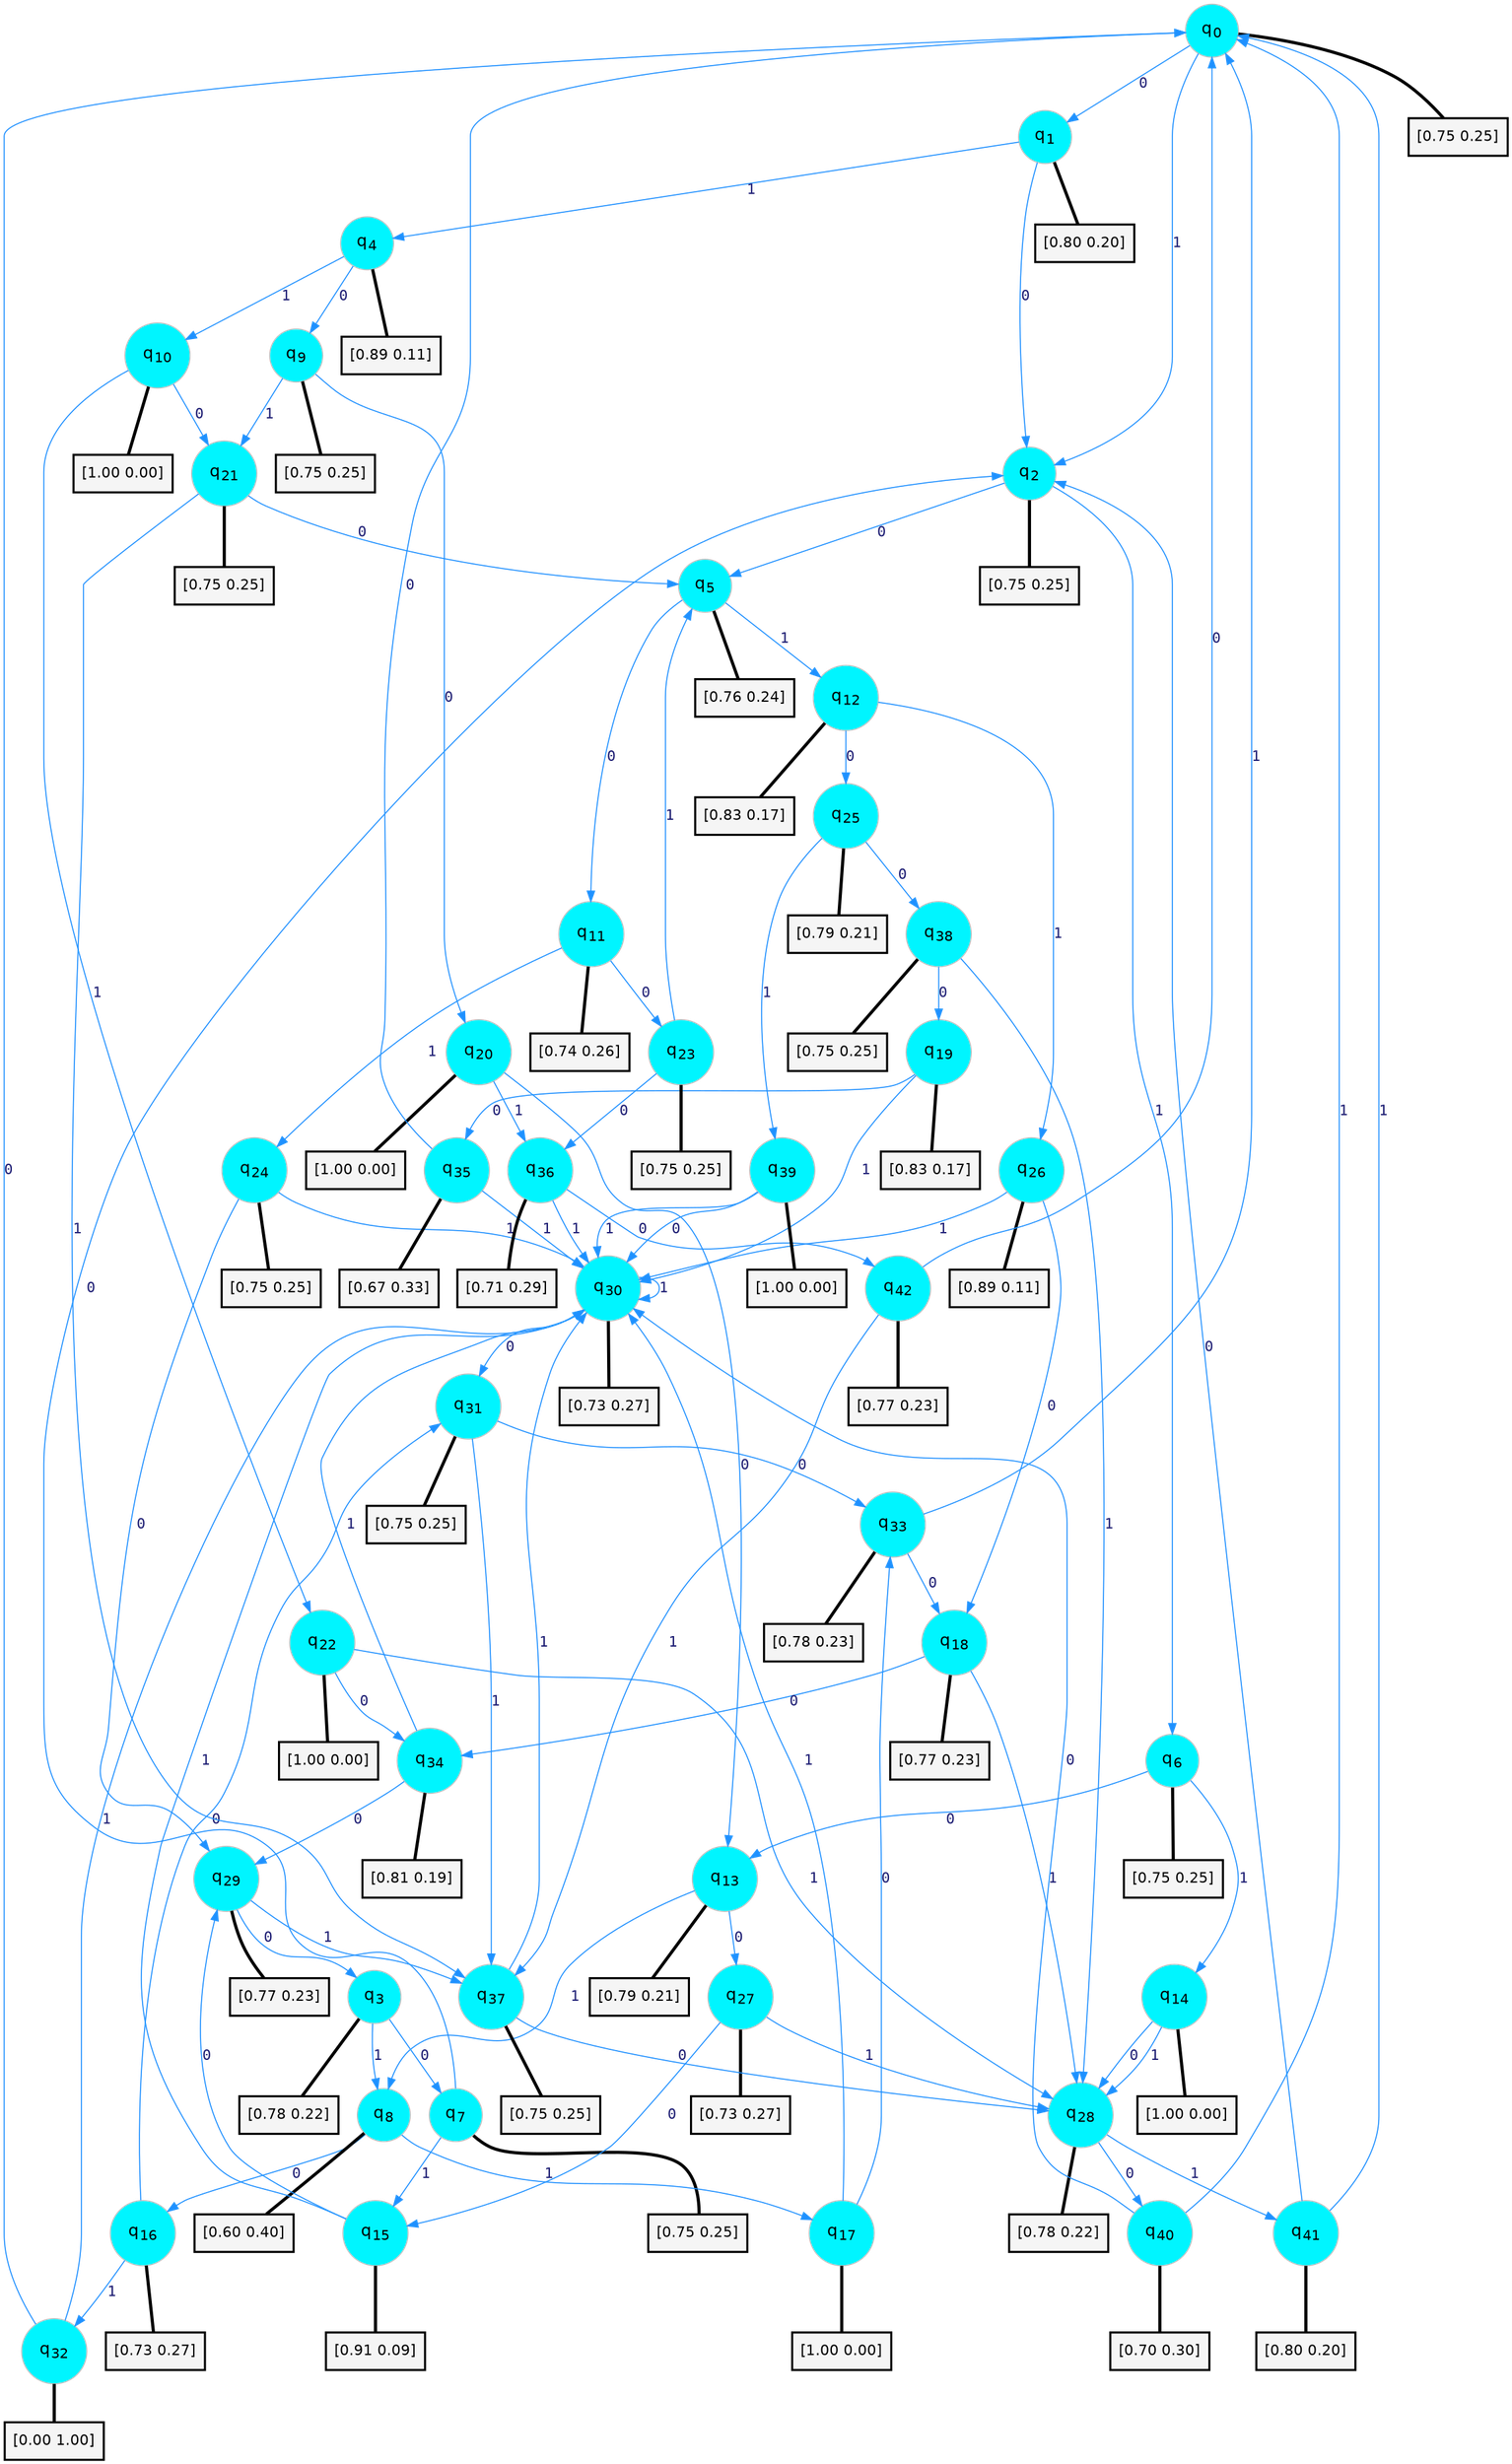 digraph G {
graph [
bgcolor=transparent, dpi=300, rankdir=TD, size="40,25"];
node [
color=gray, fillcolor=turquoise1, fontcolor=black, fontname=Helvetica, fontsize=16, fontweight=bold, shape=circle, style=filled];
edge [
arrowsize=1, color=dodgerblue1, fontcolor=midnightblue, fontname=courier, fontweight=bold, penwidth=1, style=solid, weight=20];
0[label=<q<SUB>0</SUB>>];
1[label=<q<SUB>1</SUB>>];
2[label=<q<SUB>2</SUB>>];
3[label=<q<SUB>3</SUB>>];
4[label=<q<SUB>4</SUB>>];
5[label=<q<SUB>5</SUB>>];
6[label=<q<SUB>6</SUB>>];
7[label=<q<SUB>7</SUB>>];
8[label=<q<SUB>8</SUB>>];
9[label=<q<SUB>9</SUB>>];
10[label=<q<SUB>10</SUB>>];
11[label=<q<SUB>11</SUB>>];
12[label=<q<SUB>12</SUB>>];
13[label=<q<SUB>13</SUB>>];
14[label=<q<SUB>14</SUB>>];
15[label=<q<SUB>15</SUB>>];
16[label=<q<SUB>16</SUB>>];
17[label=<q<SUB>17</SUB>>];
18[label=<q<SUB>18</SUB>>];
19[label=<q<SUB>19</SUB>>];
20[label=<q<SUB>20</SUB>>];
21[label=<q<SUB>21</SUB>>];
22[label=<q<SUB>22</SUB>>];
23[label=<q<SUB>23</SUB>>];
24[label=<q<SUB>24</SUB>>];
25[label=<q<SUB>25</SUB>>];
26[label=<q<SUB>26</SUB>>];
27[label=<q<SUB>27</SUB>>];
28[label=<q<SUB>28</SUB>>];
29[label=<q<SUB>29</SUB>>];
30[label=<q<SUB>30</SUB>>];
31[label=<q<SUB>31</SUB>>];
32[label=<q<SUB>32</SUB>>];
33[label=<q<SUB>33</SUB>>];
34[label=<q<SUB>34</SUB>>];
35[label=<q<SUB>35</SUB>>];
36[label=<q<SUB>36</SUB>>];
37[label=<q<SUB>37</SUB>>];
38[label=<q<SUB>38</SUB>>];
39[label=<q<SUB>39</SUB>>];
40[label=<q<SUB>40</SUB>>];
41[label=<q<SUB>41</SUB>>];
42[label=<q<SUB>42</SUB>>];
43[label="[0.75 0.25]", shape=box,fontcolor=black, fontname=Helvetica, fontsize=14, penwidth=2, fillcolor=whitesmoke,color=black];
44[label="[0.80 0.20]", shape=box,fontcolor=black, fontname=Helvetica, fontsize=14, penwidth=2, fillcolor=whitesmoke,color=black];
45[label="[0.75 0.25]", shape=box,fontcolor=black, fontname=Helvetica, fontsize=14, penwidth=2, fillcolor=whitesmoke,color=black];
46[label="[0.78 0.22]", shape=box,fontcolor=black, fontname=Helvetica, fontsize=14, penwidth=2, fillcolor=whitesmoke,color=black];
47[label="[0.89 0.11]", shape=box,fontcolor=black, fontname=Helvetica, fontsize=14, penwidth=2, fillcolor=whitesmoke,color=black];
48[label="[0.76 0.24]", shape=box,fontcolor=black, fontname=Helvetica, fontsize=14, penwidth=2, fillcolor=whitesmoke,color=black];
49[label="[0.75 0.25]", shape=box,fontcolor=black, fontname=Helvetica, fontsize=14, penwidth=2, fillcolor=whitesmoke,color=black];
50[label="[0.75 0.25]", shape=box,fontcolor=black, fontname=Helvetica, fontsize=14, penwidth=2, fillcolor=whitesmoke,color=black];
51[label="[0.60 0.40]", shape=box,fontcolor=black, fontname=Helvetica, fontsize=14, penwidth=2, fillcolor=whitesmoke,color=black];
52[label="[0.75 0.25]", shape=box,fontcolor=black, fontname=Helvetica, fontsize=14, penwidth=2, fillcolor=whitesmoke,color=black];
53[label="[1.00 0.00]", shape=box,fontcolor=black, fontname=Helvetica, fontsize=14, penwidth=2, fillcolor=whitesmoke,color=black];
54[label="[0.74 0.26]", shape=box,fontcolor=black, fontname=Helvetica, fontsize=14, penwidth=2, fillcolor=whitesmoke,color=black];
55[label="[0.83 0.17]", shape=box,fontcolor=black, fontname=Helvetica, fontsize=14, penwidth=2, fillcolor=whitesmoke,color=black];
56[label="[0.79 0.21]", shape=box,fontcolor=black, fontname=Helvetica, fontsize=14, penwidth=2, fillcolor=whitesmoke,color=black];
57[label="[1.00 0.00]", shape=box,fontcolor=black, fontname=Helvetica, fontsize=14, penwidth=2, fillcolor=whitesmoke,color=black];
58[label="[0.91 0.09]", shape=box,fontcolor=black, fontname=Helvetica, fontsize=14, penwidth=2, fillcolor=whitesmoke,color=black];
59[label="[0.73 0.27]", shape=box,fontcolor=black, fontname=Helvetica, fontsize=14, penwidth=2, fillcolor=whitesmoke,color=black];
60[label="[1.00 0.00]", shape=box,fontcolor=black, fontname=Helvetica, fontsize=14, penwidth=2, fillcolor=whitesmoke,color=black];
61[label="[0.77 0.23]", shape=box,fontcolor=black, fontname=Helvetica, fontsize=14, penwidth=2, fillcolor=whitesmoke,color=black];
62[label="[0.83 0.17]", shape=box,fontcolor=black, fontname=Helvetica, fontsize=14, penwidth=2, fillcolor=whitesmoke,color=black];
63[label="[1.00 0.00]", shape=box,fontcolor=black, fontname=Helvetica, fontsize=14, penwidth=2, fillcolor=whitesmoke,color=black];
64[label="[0.75 0.25]", shape=box,fontcolor=black, fontname=Helvetica, fontsize=14, penwidth=2, fillcolor=whitesmoke,color=black];
65[label="[1.00 0.00]", shape=box,fontcolor=black, fontname=Helvetica, fontsize=14, penwidth=2, fillcolor=whitesmoke,color=black];
66[label="[0.75 0.25]", shape=box,fontcolor=black, fontname=Helvetica, fontsize=14, penwidth=2, fillcolor=whitesmoke,color=black];
67[label="[0.75 0.25]", shape=box,fontcolor=black, fontname=Helvetica, fontsize=14, penwidth=2, fillcolor=whitesmoke,color=black];
68[label="[0.79 0.21]", shape=box,fontcolor=black, fontname=Helvetica, fontsize=14, penwidth=2, fillcolor=whitesmoke,color=black];
69[label="[0.89 0.11]", shape=box,fontcolor=black, fontname=Helvetica, fontsize=14, penwidth=2, fillcolor=whitesmoke,color=black];
70[label="[0.73 0.27]", shape=box,fontcolor=black, fontname=Helvetica, fontsize=14, penwidth=2, fillcolor=whitesmoke,color=black];
71[label="[0.78 0.22]", shape=box,fontcolor=black, fontname=Helvetica, fontsize=14, penwidth=2, fillcolor=whitesmoke,color=black];
72[label="[0.77 0.23]", shape=box,fontcolor=black, fontname=Helvetica, fontsize=14, penwidth=2, fillcolor=whitesmoke,color=black];
73[label="[0.73 0.27]", shape=box,fontcolor=black, fontname=Helvetica, fontsize=14, penwidth=2, fillcolor=whitesmoke,color=black];
74[label="[0.75 0.25]", shape=box,fontcolor=black, fontname=Helvetica, fontsize=14, penwidth=2, fillcolor=whitesmoke,color=black];
75[label="[0.00 1.00]", shape=box,fontcolor=black, fontname=Helvetica, fontsize=14, penwidth=2, fillcolor=whitesmoke,color=black];
76[label="[0.78 0.23]", shape=box,fontcolor=black, fontname=Helvetica, fontsize=14, penwidth=2, fillcolor=whitesmoke,color=black];
77[label="[0.81 0.19]", shape=box,fontcolor=black, fontname=Helvetica, fontsize=14, penwidth=2, fillcolor=whitesmoke,color=black];
78[label="[0.67 0.33]", shape=box,fontcolor=black, fontname=Helvetica, fontsize=14, penwidth=2, fillcolor=whitesmoke,color=black];
79[label="[0.71 0.29]", shape=box,fontcolor=black, fontname=Helvetica, fontsize=14, penwidth=2, fillcolor=whitesmoke,color=black];
80[label="[0.75 0.25]", shape=box,fontcolor=black, fontname=Helvetica, fontsize=14, penwidth=2, fillcolor=whitesmoke,color=black];
81[label="[0.75 0.25]", shape=box,fontcolor=black, fontname=Helvetica, fontsize=14, penwidth=2, fillcolor=whitesmoke,color=black];
82[label="[1.00 0.00]", shape=box,fontcolor=black, fontname=Helvetica, fontsize=14, penwidth=2, fillcolor=whitesmoke,color=black];
83[label="[0.70 0.30]", shape=box,fontcolor=black, fontname=Helvetica, fontsize=14, penwidth=2, fillcolor=whitesmoke,color=black];
84[label="[0.80 0.20]", shape=box,fontcolor=black, fontname=Helvetica, fontsize=14, penwidth=2, fillcolor=whitesmoke,color=black];
85[label="[0.77 0.23]", shape=box,fontcolor=black, fontname=Helvetica, fontsize=14, penwidth=2, fillcolor=whitesmoke,color=black];
0->1 [label=0];
0->2 [label=1];
0->43 [arrowhead=none, penwidth=3,color=black];
1->2 [label=0];
1->4 [label=1];
1->44 [arrowhead=none, penwidth=3,color=black];
2->5 [label=0];
2->6 [label=1];
2->45 [arrowhead=none, penwidth=3,color=black];
3->7 [label=0];
3->8 [label=1];
3->46 [arrowhead=none, penwidth=3,color=black];
4->9 [label=0];
4->10 [label=1];
4->47 [arrowhead=none, penwidth=3,color=black];
5->11 [label=0];
5->12 [label=1];
5->48 [arrowhead=none, penwidth=3,color=black];
6->13 [label=0];
6->14 [label=1];
6->49 [arrowhead=none, penwidth=3,color=black];
7->2 [label=0];
7->15 [label=1];
7->50 [arrowhead=none, penwidth=3,color=black];
8->16 [label=0];
8->17 [label=1];
8->51 [arrowhead=none, penwidth=3,color=black];
9->20 [label=0];
9->21 [label=1];
9->52 [arrowhead=none, penwidth=3,color=black];
10->21 [label=0];
10->22 [label=1];
10->53 [arrowhead=none, penwidth=3,color=black];
11->23 [label=0];
11->24 [label=1];
11->54 [arrowhead=none, penwidth=3,color=black];
12->25 [label=0];
12->26 [label=1];
12->55 [arrowhead=none, penwidth=3,color=black];
13->27 [label=0];
13->8 [label=1];
13->56 [arrowhead=none, penwidth=3,color=black];
14->28 [label=0];
14->28 [label=1];
14->57 [arrowhead=none, penwidth=3,color=black];
15->29 [label=0];
15->30 [label=1];
15->58 [arrowhead=none, penwidth=3,color=black];
16->31 [label=0];
16->32 [label=1];
16->59 [arrowhead=none, penwidth=3,color=black];
17->33 [label=0];
17->30 [label=1];
17->60 [arrowhead=none, penwidth=3,color=black];
18->34 [label=0];
18->28 [label=1];
18->61 [arrowhead=none, penwidth=3,color=black];
19->35 [label=0];
19->30 [label=1];
19->62 [arrowhead=none, penwidth=3,color=black];
20->13 [label=0];
20->36 [label=1];
20->63 [arrowhead=none, penwidth=3,color=black];
21->5 [label=0];
21->37 [label=1];
21->64 [arrowhead=none, penwidth=3,color=black];
22->34 [label=0];
22->28 [label=1];
22->65 [arrowhead=none, penwidth=3,color=black];
23->36 [label=0];
23->5 [label=1];
23->66 [arrowhead=none, penwidth=3,color=black];
24->29 [label=0];
24->30 [label=1];
24->67 [arrowhead=none, penwidth=3,color=black];
25->38 [label=0];
25->39 [label=1];
25->68 [arrowhead=none, penwidth=3,color=black];
26->18 [label=0];
26->30 [label=1];
26->69 [arrowhead=none, penwidth=3,color=black];
27->15 [label=0];
27->28 [label=1];
27->70 [arrowhead=none, penwidth=3,color=black];
28->40 [label=0];
28->41 [label=1];
28->71 [arrowhead=none, penwidth=3,color=black];
29->3 [label=0];
29->37 [label=1];
29->72 [arrowhead=none, penwidth=3,color=black];
30->31 [label=0];
30->30 [label=1];
30->73 [arrowhead=none, penwidth=3,color=black];
31->33 [label=0];
31->37 [label=1];
31->74 [arrowhead=none, penwidth=3,color=black];
32->0 [label=0];
32->30 [label=1];
32->75 [arrowhead=none, penwidth=3,color=black];
33->18 [label=0];
33->0 [label=1];
33->76 [arrowhead=none, penwidth=3,color=black];
34->29 [label=0];
34->30 [label=1];
34->77 [arrowhead=none, penwidth=3,color=black];
35->0 [label=0];
35->30 [label=1];
35->78 [arrowhead=none, penwidth=3,color=black];
36->42 [label=0];
36->30 [label=1];
36->79 [arrowhead=none, penwidth=3,color=black];
37->28 [label=0];
37->30 [label=1];
37->80 [arrowhead=none, penwidth=3,color=black];
38->19 [label=0];
38->28 [label=1];
38->81 [arrowhead=none, penwidth=3,color=black];
39->30 [label=0];
39->30 [label=1];
39->82 [arrowhead=none, penwidth=3,color=black];
40->30 [label=0];
40->0 [label=1];
40->83 [arrowhead=none, penwidth=3,color=black];
41->2 [label=0];
41->0 [label=1];
41->84 [arrowhead=none, penwidth=3,color=black];
42->0 [label=0];
42->37 [label=1];
42->85 [arrowhead=none, penwidth=3,color=black];
}
